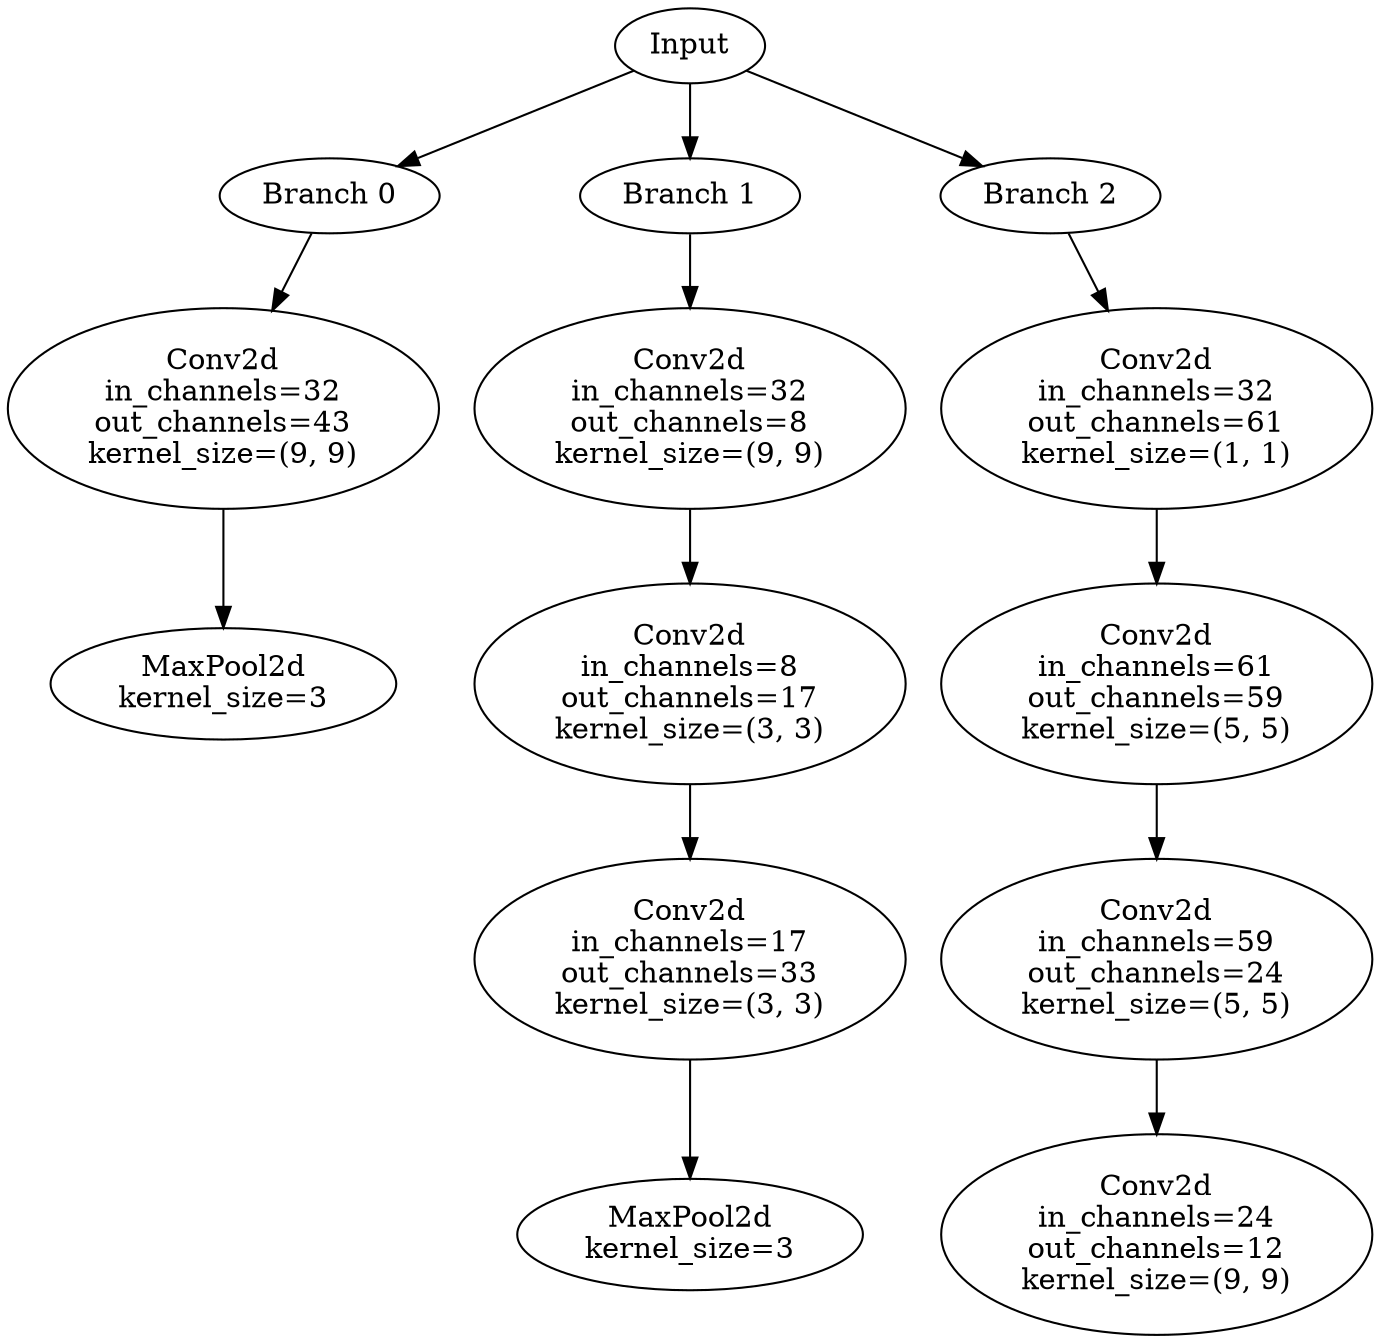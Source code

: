 // Inception Module - Coral 86
digraph {
	Input [label=Input]
	Branch_0 [label="Branch 0"]
	Input -> Branch_0
	Branch_0_Layer_0 [label="Conv2d
in_channels=32
out_channels=43
kernel_size=(9, 9)"]
	Branch_0 -> Branch_0_Layer_0
	Branch_0_Layer_1 [label="MaxPool2d
kernel_size=3"]
	Branch_0_Layer_0 -> Branch_0_Layer_1
	Branch_1 [label="Branch 1"]
	Input -> Branch_1
	Branch_1_Layer_0 [label="Conv2d
in_channels=32
out_channels=8
kernel_size=(9, 9)"]
	Branch_1 -> Branch_1_Layer_0
	Branch_1_Layer_1 [label="Conv2d
in_channels=8
out_channels=17
kernel_size=(3, 3)"]
	Branch_1_Layer_0 -> Branch_1_Layer_1
	Branch_1_Layer_2 [label="Conv2d
in_channels=17
out_channels=33
kernel_size=(3, 3)"]
	Branch_1_Layer_1 -> Branch_1_Layer_2
	Branch_1_Layer_3 [label="MaxPool2d
kernel_size=3"]
	Branch_1_Layer_2 -> Branch_1_Layer_3
	Branch_2 [label="Branch 2"]
	Input -> Branch_2
	Branch_2_Layer_0 [label="Conv2d
in_channels=32
out_channels=61
kernel_size=(1, 1)"]
	Branch_2 -> Branch_2_Layer_0
	Branch_2_Layer_1 [label="Conv2d
in_channels=61
out_channels=59
kernel_size=(5, 5)"]
	Branch_2_Layer_0 -> Branch_2_Layer_1
	Branch_2_Layer_2 [label="Conv2d
in_channels=59
out_channels=24
kernel_size=(5, 5)"]
	Branch_2_Layer_1 -> Branch_2_Layer_2
	Branch_2_Layer_3 [label="Conv2d
in_channels=24
out_channels=12
kernel_size=(9, 9)"]
	Branch_2_Layer_2 -> Branch_2_Layer_3
}
